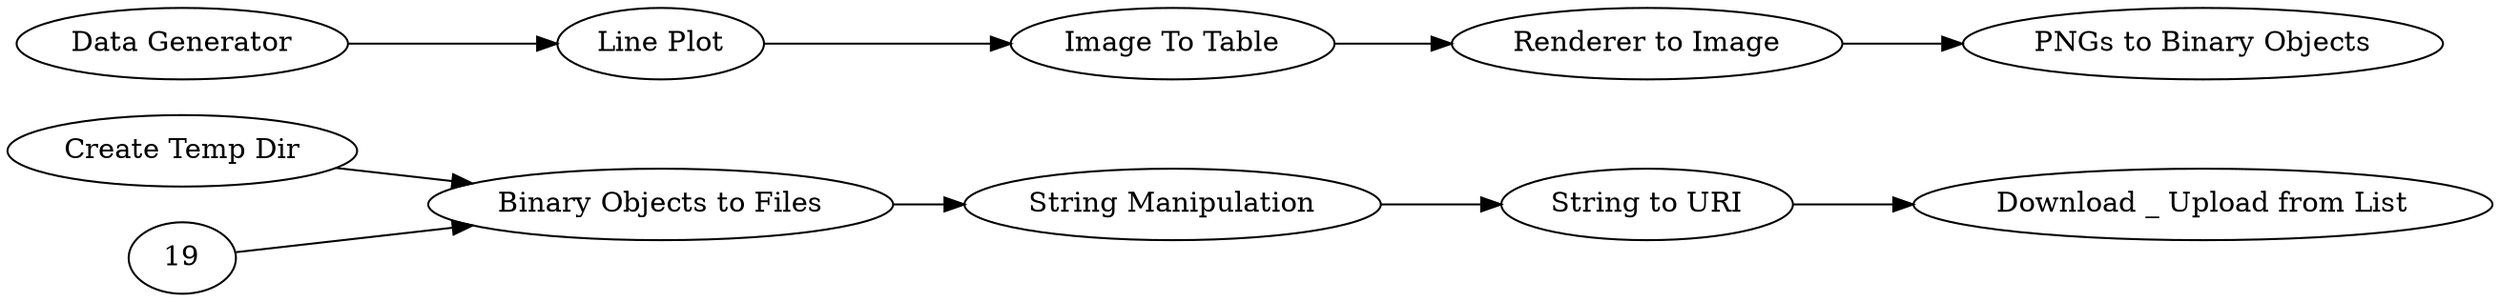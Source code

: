 digraph {
	8 [label="Binary Objects to Files"]
	13 [label="Create Temp Dir"]
	16 [label="Download _ Upload from List"]
	17 [label="String Manipulation"]
	18 [label="String to URI"]
	7 [label="PNGs to Binary Objects"]
	9 [label="Image To Table"]
	10 [label="Data Generator"]
	11 [label="Line Plot"]
	12 [label="Renderer to Image"]
	9 -> 12
	10 -> 11
	11 -> 9
	12 -> 7
	8 -> 17
	13 -> 8
	17 -> 18
	18 -> 16
	19 -> 8
	rankdir=LR
}

